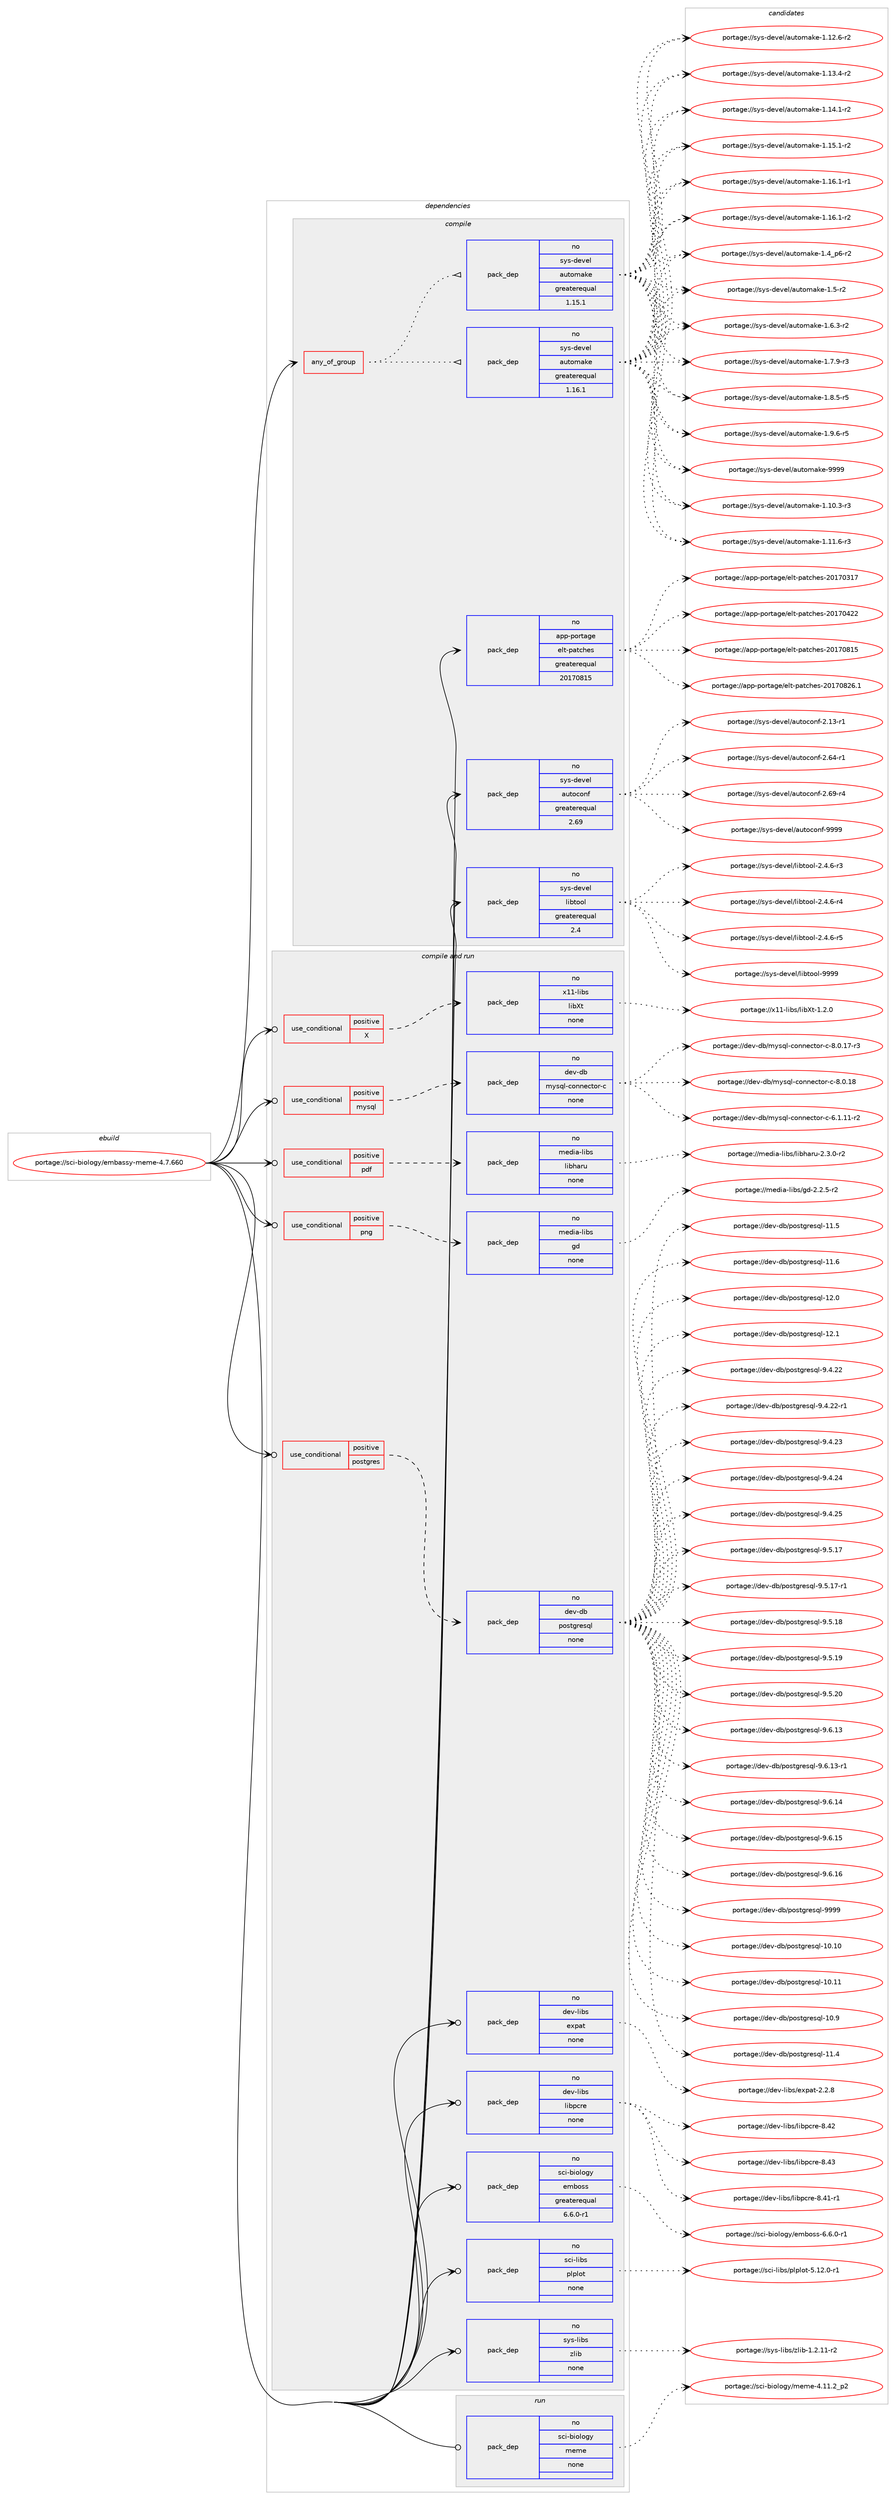 digraph prolog {

# *************
# Graph options
# *************

newrank=true;
concentrate=true;
compound=true;
graph [rankdir=LR,fontname=Helvetica,fontsize=10,ranksep=1.5];#, ranksep=2.5, nodesep=0.2];
edge  [arrowhead=vee];
node  [fontname=Helvetica,fontsize=10];

# **********
# The ebuild
# **********

subgraph cluster_leftcol {
color=gray;
rank=same;
label=<<i>ebuild</i>>;
id [label="portage://sci-biology/embassy-meme-4.7.660", color=red, width=4, href="../sci-biology/embassy-meme-4.7.660.svg"];
}

# ****************
# The dependencies
# ****************

subgraph cluster_midcol {
color=gray;
label=<<i>dependencies</i>>;
subgraph cluster_compile {
fillcolor="#eeeeee";
style=filled;
label=<<i>compile</i>>;
subgraph any6259 {
dependency383169 [label=<<TABLE BORDER="0" CELLBORDER="1" CELLSPACING="0" CELLPADDING="4"><TR><TD CELLPADDING="10">any_of_group</TD></TR></TABLE>>, shape=none, color=red];subgraph pack281515 {
dependency383170 [label=<<TABLE BORDER="0" CELLBORDER="1" CELLSPACING="0" CELLPADDING="4" WIDTH="220"><TR><TD ROWSPAN="6" CELLPADDING="30">pack_dep</TD></TR><TR><TD WIDTH="110">no</TD></TR><TR><TD>sys-devel</TD></TR><TR><TD>automake</TD></TR><TR><TD>greaterequal</TD></TR><TR><TD>1.16.1</TD></TR></TABLE>>, shape=none, color=blue];
}
dependency383169:e -> dependency383170:w [weight=20,style="dotted",arrowhead="oinv"];
subgraph pack281516 {
dependency383171 [label=<<TABLE BORDER="0" CELLBORDER="1" CELLSPACING="0" CELLPADDING="4" WIDTH="220"><TR><TD ROWSPAN="6" CELLPADDING="30">pack_dep</TD></TR><TR><TD WIDTH="110">no</TD></TR><TR><TD>sys-devel</TD></TR><TR><TD>automake</TD></TR><TR><TD>greaterequal</TD></TR><TR><TD>1.15.1</TD></TR></TABLE>>, shape=none, color=blue];
}
dependency383169:e -> dependency383171:w [weight=20,style="dotted",arrowhead="oinv"];
}
id:e -> dependency383169:w [weight=20,style="solid",arrowhead="vee"];
subgraph pack281517 {
dependency383172 [label=<<TABLE BORDER="0" CELLBORDER="1" CELLSPACING="0" CELLPADDING="4" WIDTH="220"><TR><TD ROWSPAN="6" CELLPADDING="30">pack_dep</TD></TR><TR><TD WIDTH="110">no</TD></TR><TR><TD>app-portage</TD></TR><TR><TD>elt-patches</TD></TR><TR><TD>greaterequal</TD></TR><TR><TD>20170815</TD></TR></TABLE>>, shape=none, color=blue];
}
id:e -> dependency383172:w [weight=20,style="solid",arrowhead="vee"];
subgraph pack281518 {
dependency383173 [label=<<TABLE BORDER="0" CELLBORDER="1" CELLSPACING="0" CELLPADDING="4" WIDTH="220"><TR><TD ROWSPAN="6" CELLPADDING="30">pack_dep</TD></TR><TR><TD WIDTH="110">no</TD></TR><TR><TD>sys-devel</TD></TR><TR><TD>autoconf</TD></TR><TR><TD>greaterequal</TD></TR><TR><TD>2.69</TD></TR></TABLE>>, shape=none, color=blue];
}
id:e -> dependency383173:w [weight=20,style="solid",arrowhead="vee"];
subgraph pack281519 {
dependency383174 [label=<<TABLE BORDER="0" CELLBORDER="1" CELLSPACING="0" CELLPADDING="4" WIDTH="220"><TR><TD ROWSPAN="6" CELLPADDING="30">pack_dep</TD></TR><TR><TD WIDTH="110">no</TD></TR><TR><TD>sys-devel</TD></TR><TR><TD>libtool</TD></TR><TR><TD>greaterequal</TD></TR><TR><TD>2.4</TD></TR></TABLE>>, shape=none, color=blue];
}
id:e -> dependency383174:w [weight=20,style="solid",arrowhead="vee"];
}
subgraph cluster_compileandrun {
fillcolor="#eeeeee";
style=filled;
label=<<i>compile and run</i>>;
subgraph cond95197 {
dependency383175 [label=<<TABLE BORDER="0" CELLBORDER="1" CELLSPACING="0" CELLPADDING="4"><TR><TD ROWSPAN="3" CELLPADDING="10">use_conditional</TD></TR><TR><TD>positive</TD></TR><TR><TD>X</TD></TR></TABLE>>, shape=none, color=red];
subgraph pack281520 {
dependency383176 [label=<<TABLE BORDER="0" CELLBORDER="1" CELLSPACING="0" CELLPADDING="4" WIDTH="220"><TR><TD ROWSPAN="6" CELLPADDING="30">pack_dep</TD></TR><TR><TD WIDTH="110">no</TD></TR><TR><TD>x11-libs</TD></TR><TR><TD>libXt</TD></TR><TR><TD>none</TD></TR><TR><TD></TD></TR></TABLE>>, shape=none, color=blue];
}
dependency383175:e -> dependency383176:w [weight=20,style="dashed",arrowhead="vee"];
}
id:e -> dependency383175:w [weight=20,style="solid",arrowhead="odotvee"];
subgraph cond95198 {
dependency383177 [label=<<TABLE BORDER="0" CELLBORDER="1" CELLSPACING="0" CELLPADDING="4"><TR><TD ROWSPAN="3" CELLPADDING="10">use_conditional</TD></TR><TR><TD>positive</TD></TR><TR><TD>mysql</TD></TR></TABLE>>, shape=none, color=red];
subgraph pack281521 {
dependency383178 [label=<<TABLE BORDER="0" CELLBORDER="1" CELLSPACING="0" CELLPADDING="4" WIDTH="220"><TR><TD ROWSPAN="6" CELLPADDING="30">pack_dep</TD></TR><TR><TD WIDTH="110">no</TD></TR><TR><TD>dev-db</TD></TR><TR><TD>mysql-connector-c</TD></TR><TR><TD>none</TD></TR><TR><TD></TD></TR></TABLE>>, shape=none, color=blue];
}
dependency383177:e -> dependency383178:w [weight=20,style="dashed",arrowhead="vee"];
}
id:e -> dependency383177:w [weight=20,style="solid",arrowhead="odotvee"];
subgraph cond95199 {
dependency383179 [label=<<TABLE BORDER="0" CELLBORDER="1" CELLSPACING="0" CELLPADDING="4"><TR><TD ROWSPAN="3" CELLPADDING="10">use_conditional</TD></TR><TR><TD>positive</TD></TR><TR><TD>pdf</TD></TR></TABLE>>, shape=none, color=red];
subgraph pack281522 {
dependency383180 [label=<<TABLE BORDER="0" CELLBORDER="1" CELLSPACING="0" CELLPADDING="4" WIDTH="220"><TR><TD ROWSPAN="6" CELLPADDING="30">pack_dep</TD></TR><TR><TD WIDTH="110">no</TD></TR><TR><TD>media-libs</TD></TR><TR><TD>libharu</TD></TR><TR><TD>none</TD></TR><TR><TD></TD></TR></TABLE>>, shape=none, color=blue];
}
dependency383179:e -> dependency383180:w [weight=20,style="dashed",arrowhead="vee"];
}
id:e -> dependency383179:w [weight=20,style="solid",arrowhead="odotvee"];
subgraph cond95200 {
dependency383181 [label=<<TABLE BORDER="0" CELLBORDER="1" CELLSPACING="0" CELLPADDING="4"><TR><TD ROWSPAN="3" CELLPADDING="10">use_conditional</TD></TR><TR><TD>positive</TD></TR><TR><TD>png</TD></TR></TABLE>>, shape=none, color=red];
subgraph pack281523 {
dependency383182 [label=<<TABLE BORDER="0" CELLBORDER="1" CELLSPACING="0" CELLPADDING="4" WIDTH="220"><TR><TD ROWSPAN="6" CELLPADDING="30">pack_dep</TD></TR><TR><TD WIDTH="110">no</TD></TR><TR><TD>media-libs</TD></TR><TR><TD>gd</TD></TR><TR><TD>none</TD></TR><TR><TD></TD></TR></TABLE>>, shape=none, color=blue];
}
dependency383181:e -> dependency383182:w [weight=20,style="dashed",arrowhead="vee"];
}
id:e -> dependency383181:w [weight=20,style="solid",arrowhead="odotvee"];
subgraph cond95201 {
dependency383183 [label=<<TABLE BORDER="0" CELLBORDER="1" CELLSPACING="0" CELLPADDING="4"><TR><TD ROWSPAN="3" CELLPADDING="10">use_conditional</TD></TR><TR><TD>positive</TD></TR><TR><TD>postgres</TD></TR></TABLE>>, shape=none, color=red];
subgraph pack281524 {
dependency383184 [label=<<TABLE BORDER="0" CELLBORDER="1" CELLSPACING="0" CELLPADDING="4" WIDTH="220"><TR><TD ROWSPAN="6" CELLPADDING="30">pack_dep</TD></TR><TR><TD WIDTH="110">no</TD></TR><TR><TD>dev-db</TD></TR><TR><TD>postgresql</TD></TR><TR><TD>none</TD></TR><TR><TD></TD></TR></TABLE>>, shape=none, color=blue];
}
dependency383183:e -> dependency383184:w [weight=20,style="dashed",arrowhead="vee"];
}
id:e -> dependency383183:w [weight=20,style="solid",arrowhead="odotvee"];
subgraph pack281525 {
dependency383185 [label=<<TABLE BORDER="0" CELLBORDER="1" CELLSPACING="0" CELLPADDING="4" WIDTH="220"><TR><TD ROWSPAN="6" CELLPADDING="30">pack_dep</TD></TR><TR><TD WIDTH="110">no</TD></TR><TR><TD>dev-libs</TD></TR><TR><TD>expat</TD></TR><TR><TD>none</TD></TR><TR><TD></TD></TR></TABLE>>, shape=none, color=blue];
}
id:e -> dependency383185:w [weight=20,style="solid",arrowhead="odotvee"];
subgraph pack281526 {
dependency383186 [label=<<TABLE BORDER="0" CELLBORDER="1" CELLSPACING="0" CELLPADDING="4" WIDTH="220"><TR><TD ROWSPAN="6" CELLPADDING="30">pack_dep</TD></TR><TR><TD WIDTH="110">no</TD></TR><TR><TD>dev-libs</TD></TR><TR><TD>libpcre</TD></TR><TR><TD>none</TD></TR><TR><TD></TD></TR></TABLE>>, shape=none, color=blue];
}
id:e -> dependency383186:w [weight=20,style="solid",arrowhead="odotvee"];
subgraph pack281527 {
dependency383187 [label=<<TABLE BORDER="0" CELLBORDER="1" CELLSPACING="0" CELLPADDING="4" WIDTH="220"><TR><TD ROWSPAN="6" CELLPADDING="30">pack_dep</TD></TR><TR><TD WIDTH="110">no</TD></TR><TR><TD>sci-biology</TD></TR><TR><TD>emboss</TD></TR><TR><TD>greaterequal</TD></TR><TR><TD>6.6.0-r1</TD></TR></TABLE>>, shape=none, color=blue];
}
id:e -> dependency383187:w [weight=20,style="solid",arrowhead="odotvee"];
subgraph pack281528 {
dependency383188 [label=<<TABLE BORDER="0" CELLBORDER="1" CELLSPACING="0" CELLPADDING="4" WIDTH="220"><TR><TD ROWSPAN="6" CELLPADDING="30">pack_dep</TD></TR><TR><TD WIDTH="110">no</TD></TR><TR><TD>sci-libs</TD></TR><TR><TD>plplot</TD></TR><TR><TD>none</TD></TR><TR><TD></TD></TR></TABLE>>, shape=none, color=blue];
}
id:e -> dependency383188:w [weight=20,style="solid",arrowhead="odotvee"];
subgraph pack281529 {
dependency383189 [label=<<TABLE BORDER="0" CELLBORDER="1" CELLSPACING="0" CELLPADDING="4" WIDTH="220"><TR><TD ROWSPAN="6" CELLPADDING="30">pack_dep</TD></TR><TR><TD WIDTH="110">no</TD></TR><TR><TD>sys-libs</TD></TR><TR><TD>zlib</TD></TR><TR><TD>none</TD></TR><TR><TD></TD></TR></TABLE>>, shape=none, color=blue];
}
id:e -> dependency383189:w [weight=20,style="solid",arrowhead="odotvee"];
}
subgraph cluster_run {
fillcolor="#eeeeee";
style=filled;
label=<<i>run</i>>;
subgraph pack281530 {
dependency383190 [label=<<TABLE BORDER="0" CELLBORDER="1" CELLSPACING="0" CELLPADDING="4" WIDTH="220"><TR><TD ROWSPAN="6" CELLPADDING="30">pack_dep</TD></TR><TR><TD WIDTH="110">no</TD></TR><TR><TD>sci-biology</TD></TR><TR><TD>meme</TD></TR><TR><TD>none</TD></TR><TR><TD></TD></TR></TABLE>>, shape=none, color=blue];
}
id:e -> dependency383190:w [weight=20,style="solid",arrowhead="odot"];
}
}

# **************
# The candidates
# **************

subgraph cluster_choices {
rank=same;
color=gray;
label=<<i>candidates</i>>;

subgraph choice281515 {
color=black;
nodesep=1;
choiceportage11512111545100101118101108479711711611110997107101454946494846514511451 [label="portage://sys-devel/automake-1.10.3-r3", color=red, width=4,href="../sys-devel/automake-1.10.3-r3.svg"];
choiceportage11512111545100101118101108479711711611110997107101454946494946544511451 [label="portage://sys-devel/automake-1.11.6-r3", color=red, width=4,href="../sys-devel/automake-1.11.6-r3.svg"];
choiceportage11512111545100101118101108479711711611110997107101454946495046544511450 [label="portage://sys-devel/automake-1.12.6-r2", color=red, width=4,href="../sys-devel/automake-1.12.6-r2.svg"];
choiceportage11512111545100101118101108479711711611110997107101454946495146524511450 [label="portage://sys-devel/automake-1.13.4-r2", color=red, width=4,href="../sys-devel/automake-1.13.4-r2.svg"];
choiceportage11512111545100101118101108479711711611110997107101454946495246494511450 [label="portage://sys-devel/automake-1.14.1-r2", color=red, width=4,href="../sys-devel/automake-1.14.1-r2.svg"];
choiceportage11512111545100101118101108479711711611110997107101454946495346494511450 [label="portage://sys-devel/automake-1.15.1-r2", color=red, width=4,href="../sys-devel/automake-1.15.1-r2.svg"];
choiceportage11512111545100101118101108479711711611110997107101454946495446494511449 [label="portage://sys-devel/automake-1.16.1-r1", color=red, width=4,href="../sys-devel/automake-1.16.1-r1.svg"];
choiceportage11512111545100101118101108479711711611110997107101454946495446494511450 [label="portage://sys-devel/automake-1.16.1-r2", color=red, width=4,href="../sys-devel/automake-1.16.1-r2.svg"];
choiceportage115121115451001011181011084797117116111109971071014549465295112544511450 [label="portage://sys-devel/automake-1.4_p6-r2", color=red, width=4,href="../sys-devel/automake-1.4_p6-r2.svg"];
choiceportage11512111545100101118101108479711711611110997107101454946534511450 [label="portage://sys-devel/automake-1.5-r2", color=red, width=4,href="../sys-devel/automake-1.5-r2.svg"];
choiceportage115121115451001011181011084797117116111109971071014549465446514511450 [label="portage://sys-devel/automake-1.6.3-r2", color=red, width=4,href="../sys-devel/automake-1.6.3-r2.svg"];
choiceportage115121115451001011181011084797117116111109971071014549465546574511451 [label="portage://sys-devel/automake-1.7.9-r3", color=red, width=4,href="../sys-devel/automake-1.7.9-r3.svg"];
choiceportage115121115451001011181011084797117116111109971071014549465646534511453 [label="portage://sys-devel/automake-1.8.5-r5", color=red, width=4,href="../sys-devel/automake-1.8.5-r5.svg"];
choiceportage115121115451001011181011084797117116111109971071014549465746544511453 [label="portage://sys-devel/automake-1.9.6-r5", color=red, width=4,href="../sys-devel/automake-1.9.6-r5.svg"];
choiceportage115121115451001011181011084797117116111109971071014557575757 [label="portage://sys-devel/automake-9999", color=red, width=4,href="../sys-devel/automake-9999.svg"];
dependency383170:e -> choiceportage11512111545100101118101108479711711611110997107101454946494846514511451:w [style=dotted,weight="100"];
dependency383170:e -> choiceportage11512111545100101118101108479711711611110997107101454946494946544511451:w [style=dotted,weight="100"];
dependency383170:e -> choiceportage11512111545100101118101108479711711611110997107101454946495046544511450:w [style=dotted,weight="100"];
dependency383170:e -> choiceportage11512111545100101118101108479711711611110997107101454946495146524511450:w [style=dotted,weight="100"];
dependency383170:e -> choiceportage11512111545100101118101108479711711611110997107101454946495246494511450:w [style=dotted,weight="100"];
dependency383170:e -> choiceportage11512111545100101118101108479711711611110997107101454946495346494511450:w [style=dotted,weight="100"];
dependency383170:e -> choiceportage11512111545100101118101108479711711611110997107101454946495446494511449:w [style=dotted,weight="100"];
dependency383170:e -> choiceportage11512111545100101118101108479711711611110997107101454946495446494511450:w [style=dotted,weight="100"];
dependency383170:e -> choiceportage115121115451001011181011084797117116111109971071014549465295112544511450:w [style=dotted,weight="100"];
dependency383170:e -> choiceportage11512111545100101118101108479711711611110997107101454946534511450:w [style=dotted,weight="100"];
dependency383170:e -> choiceportage115121115451001011181011084797117116111109971071014549465446514511450:w [style=dotted,weight="100"];
dependency383170:e -> choiceportage115121115451001011181011084797117116111109971071014549465546574511451:w [style=dotted,weight="100"];
dependency383170:e -> choiceportage115121115451001011181011084797117116111109971071014549465646534511453:w [style=dotted,weight="100"];
dependency383170:e -> choiceportage115121115451001011181011084797117116111109971071014549465746544511453:w [style=dotted,weight="100"];
dependency383170:e -> choiceportage115121115451001011181011084797117116111109971071014557575757:w [style=dotted,weight="100"];
}
subgraph choice281516 {
color=black;
nodesep=1;
choiceportage11512111545100101118101108479711711611110997107101454946494846514511451 [label="portage://sys-devel/automake-1.10.3-r3", color=red, width=4,href="../sys-devel/automake-1.10.3-r3.svg"];
choiceportage11512111545100101118101108479711711611110997107101454946494946544511451 [label="portage://sys-devel/automake-1.11.6-r3", color=red, width=4,href="../sys-devel/automake-1.11.6-r3.svg"];
choiceportage11512111545100101118101108479711711611110997107101454946495046544511450 [label="portage://sys-devel/automake-1.12.6-r2", color=red, width=4,href="../sys-devel/automake-1.12.6-r2.svg"];
choiceportage11512111545100101118101108479711711611110997107101454946495146524511450 [label="portage://sys-devel/automake-1.13.4-r2", color=red, width=4,href="../sys-devel/automake-1.13.4-r2.svg"];
choiceportage11512111545100101118101108479711711611110997107101454946495246494511450 [label="portage://sys-devel/automake-1.14.1-r2", color=red, width=4,href="../sys-devel/automake-1.14.1-r2.svg"];
choiceportage11512111545100101118101108479711711611110997107101454946495346494511450 [label="portage://sys-devel/automake-1.15.1-r2", color=red, width=4,href="../sys-devel/automake-1.15.1-r2.svg"];
choiceportage11512111545100101118101108479711711611110997107101454946495446494511449 [label="portage://sys-devel/automake-1.16.1-r1", color=red, width=4,href="../sys-devel/automake-1.16.1-r1.svg"];
choiceportage11512111545100101118101108479711711611110997107101454946495446494511450 [label="portage://sys-devel/automake-1.16.1-r2", color=red, width=4,href="../sys-devel/automake-1.16.1-r2.svg"];
choiceportage115121115451001011181011084797117116111109971071014549465295112544511450 [label="portage://sys-devel/automake-1.4_p6-r2", color=red, width=4,href="../sys-devel/automake-1.4_p6-r2.svg"];
choiceportage11512111545100101118101108479711711611110997107101454946534511450 [label="portage://sys-devel/automake-1.5-r2", color=red, width=4,href="../sys-devel/automake-1.5-r2.svg"];
choiceportage115121115451001011181011084797117116111109971071014549465446514511450 [label="portage://sys-devel/automake-1.6.3-r2", color=red, width=4,href="../sys-devel/automake-1.6.3-r2.svg"];
choiceportage115121115451001011181011084797117116111109971071014549465546574511451 [label="portage://sys-devel/automake-1.7.9-r3", color=red, width=4,href="../sys-devel/automake-1.7.9-r3.svg"];
choiceportage115121115451001011181011084797117116111109971071014549465646534511453 [label="portage://sys-devel/automake-1.8.5-r5", color=red, width=4,href="../sys-devel/automake-1.8.5-r5.svg"];
choiceportage115121115451001011181011084797117116111109971071014549465746544511453 [label="portage://sys-devel/automake-1.9.6-r5", color=red, width=4,href="../sys-devel/automake-1.9.6-r5.svg"];
choiceportage115121115451001011181011084797117116111109971071014557575757 [label="portage://sys-devel/automake-9999", color=red, width=4,href="../sys-devel/automake-9999.svg"];
dependency383171:e -> choiceportage11512111545100101118101108479711711611110997107101454946494846514511451:w [style=dotted,weight="100"];
dependency383171:e -> choiceportage11512111545100101118101108479711711611110997107101454946494946544511451:w [style=dotted,weight="100"];
dependency383171:e -> choiceportage11512111545100101118101108479711711611110997107101454946495046544511450:w [style=dotted,weight="100"];
dependency383171:e -> choiceportage11512111545100101118101108479711711611110997107101454946495146524511450:w [style=dotted,weight="100"];
dependency383171:e -> choiceportage11512111545100101118101108479711711611110997107101454946495246494511450:w [style=dotted,weight="100"];
dependency383171:e -> choiceportage11512111545100101118101108479711711611110997107101454946495346494511450:w [style=dotted,weight="100"];
dependency383171:e -> choiceportage11512111545100101118101108479711711611110997107101454946495446494511449:w [style=dotted,weight="100"];
dependency383171:e -> choiceportage11512111545100101118101108479711711611110997107101454946495446494511450:w [style=dotted,weight="100"];
dependency383171:e -> choiceportage115121115451001011181011084797117116111109971071014549465295112544511450:w [style=dotted,weight="100"];
dependency383171:e -> choiceportage11512111545100101118101108479711711611110997107101454946534511450:w [style=dotted,weight="100"];
dependency383171:e -> choiceportage115121115451001011181011084797117116111109971071014549465446514511450:w [style=dotted,weight="100"];
dependency383171:e -> choiceportage115121115451001011181011084797117116111109971071014549465546574511451:w [style=dotted,weight="100"];
dependency383171:e -> choiceportage115121115451001011181011084797117116111109971071014549465646534511453:w [style=dotted,weight="100"];
dependency383171:e -> choiceportage115121115451001011181011084797117116111109971071014549465746544511453:w [style=dotted,weight="100"];
dependency383171:e -> choiceportage115121115451001011181011084797117116111109971071014557575757:w [style=dotted,weight="100"];
}
subgraph choice281517 {
color=black;
nodesep=1;
choiceportage97112112451121111141169710310147101108116451129711699104101115455048495548514955 [label="portage://app-portage/elt-patches-20170317", color=red, width=4,href="../app-portage/elt-patches-20170317.svg"];
choiceportage97112112451121111141169710310147101108116451129711699104101115455048495548525050 [label="portage://app-portage/elt-patches-20170422", color=red, width=4,href="../app-portage/elt-patches-20170422.svg"];
choiceportage97112112451121111141169710310147101108116451129711699104101115455048495548564953 [label="portage://app-portage/elt-patches-20170815", color=red, width=4,href="../app-portage/elt-patches-20170815.svg"];
choiceportage971121124511211111411697103101471011081164511297116991041011154550484955485650544649 [label="portage://app-portage/elt-patches-20170826.1", color=red, width=4,href="../app-portage/elt-patches-20170826.1.svg"];
dependency383172:e -> choiceportage97112112451121111141169710310147101108116451129711699104101115455048495548514955:w [style=dotted,weight="100"];
dependency383172:e -> choiceportage97112112451121111141169710310147101108116451129711699104101115455048495548525050:w [style=dotted,weight="100"];
dependency383172:e -> choiceportage97112112451121111141169710310147101108116451129711699104101115455048495548564953:w [style=dotted,weight="100"];
dependency383172:e -> choiceportage971121124511211111411697103101471011081164511297116991041011154550484955485650544649:w [style=dotted,weight="100"];
}
subgraph choice281518 {
color=black;
nodesep=1;
choiceportage1151211154510010111810110847971171161119911111010245504649514511449 [label="portage://sys-devel/autoconf-2.13-r1", color=red, width=4,href="../sys-devel/autoconf-2.13-r1.svg"];
choiceportage1151211154510010111810110847971171161119911111010245504654524511449 [label="portage://sys-devel/autoconf-2.64-r1", color=red, width=4,href="../sys-devel/autoconf-2.64-r1.svg"];
choiceportage1151211154510010111810110847971171161119911111010245504654574511452 [label="portage://sys-devel/autoconf-2.69-r4", color=red, width=4,href="../sys-devel/autoconf-2.69-r4.svg"];
choiceportage115121115451001011181011084797117116111991111101024557575757 [label="portage://sys-devel/autoconf-9999", color=red, width=4,href="../sys-devel/autoconf-9999.svg"];
dependency383173:e -> choiceportage1151211154510010111810110847971171161119911111010245504649514511449:w [style=dotted,weight="100"];
dependency383173:e -> choiceportage1151211154510010111810110847971171161119911111010245504654524511449:w [style=dotted,weight="100"];
dependency383173:e -> choiceportage1151211154510010111810110847971171161119911111010245504654574511452:w [style=dotted,weight="100"];
dependency383173:e -> choiceportage115121115451001011181011084797117116111991111101024557575757:w [style=dotted,weight="100"];
}
subgraph choice281519 {
color=black;
nodesep=1;
choiceportage1151211154510010111810110847108105981161111111084550465246544511451 [label="portage://sys-devel/libtool-2.4.6-r3", color=red, width=4,href="../sys-devel/libtool-2.4.6-r3.svg"];
choiceportage1151211154510010111810110847108105981161111111084550465246544511452 [label="portage://sys-devel/libtool-2.4.6-r4", color=red, width=4,href="../sys-devel/libtool-2.4.6-r4.svg"];
choiceportage1151211154510010111810110847108105981161111111084550465246544511453 [label="portage://sys-devel/libtool-2.4.6-r5", color=red, width=4,href="../sys-devel/libtool-2.4.6-r5.svg"];
choiceportage1151211154510010111810110847108105981161111111084557575757 [label="portage://sys-devel/libtool-9999", color=red, width=4,href="../sys-devel/libtool-9999.svg"];
dependency383174:e -> choiceportage1151211154510010111810110847108105981161111111084550465246544511451:w [style=dotted,weight="100"];
dependency383174:e -> choiceportage1151211154510010111810110847108105981161111111084550465246544511452:w [style=dotted,weight="100"];
dependency383174:e -> choiceportage1151211154510010111810110847108105981161111111084550465246544511453:w [style=dotted,weight="100"];
dependency383174:e -> choiceportage1151211154510010111810110847108105981161111111084557575757:w [style=dotted,weight="100"];
}
subgraph choice281520 {
color=black;
nodesep=1;
choiceportage12049494510810598115471081059888116454946504648 [label="portage://x11-libs/libXt-1.2.0", color=red, width=4,href="../x11-libs/libXt-1.2.0.svg"];
dependency383176:e -> choiceportage12049494510810598115471081059888116454946504648:w [style=dotted,weight="100"];
}
subgraph choice281521 {
color=black;
nodesep=1;
choiceportage1001011184510098471091211151131084599111110110101991161111144599455446494649494511450 [label="portage://dev-db/mysql-connector-c-6.1.11-r2", color=red, width=4,href="../dev-db/mysql-connector-c-6.1.11-r2.svg"];
choiceportage1001011184510098471091211151131084599111110110101991161111144599455646484649554511451 [label="portage://dev-db/mysql-connector-c-8.0.17-r3", color=red, width=4,href="../dev-db/mysql-connector-c-8.0.17-r3.svg"];
choiceportage100101118451009847109121115113108459911111011010199116111114459945564648464956 [label="portage://dev-db/mysql-connector-c-8.0.18", color=red, width=4,href="../dev-db/mysql-connector-c-8.0.18.svg"];
dependency383178:e -> choiceportage1001011184510098471091211151131084599111110110101991161111144599455446494649494511450:w [style=dotted,weight="100"];
dependency383178:e -> choiceportage1001011184510098471091211151131084599111110110101991161111144599455646484649554511451:w [style=dotted,weight="100"];
dependency383178:e -> choiceportage100101118451009847109121115113108459911111011010199116111114459945564648464956:w [style=dotted,weight="100"];
}
subgraph choice281522 {
color=black;
nodesep=1;
choiceportage1091011001059745108105981154710810598104971141174550465146484511450 [label="portage://media-libs/libharu-2.3.0-r2", color=red, width=4,href="../media-libs/libharu-2.3.0-r2.svg"];
dependency383180:e -> choiceportage1091011001059745108105981154710810598104971141174550465146484511450:w [style=dotted,weight="100"];
}
subgraph choice281523 {
color=black;
nodesep=1;
choiceportage109101100105974510810598115471031004550465046534511450 [label="portage://media-libs/gd-2.2.5-r2", color=red, width=4,href="../media-libs/gd-2.2.5-r2.svg"];
dependency383182:e -> choiceportage109101100105974510810598115471031004550465046534511450:w [style=dotted,weight="100"];
}
subgraph choice281524 {
color=black;
nodesep=1;
choiceportage100101118451009847112111115116103114101115113108454948464948 [label="portage://dev-db/postgresql-10.10", color=red, width=4,href="../dev-db/postgresql-10.10.svg"];
choiceportage100101118451009847112111115116103114101115113108454948464949 [label="portage://dev-db/postgresql-10.11", color=red, width=4,href="../dev-db/postgresql-10.11.svg"];
choiceportage1001011184510098471121111151161031141011151131084549484657 [label="portage://dev-db/postgresql-10.9", color=red, width=4,href="../dev-db/postgresql-10.9.svg"];
choiceportage1001011184510098471121111151161031141011151131084549494652 [label="portage://dev-db/postgresql-11.4", color=red, width=4,href="../dev-db/postgresql-11.4.svg"];
choiceportage1001011184510098471121111151161031141011151131084549494653 [label="portage://dev-db/postgresql-11.5", color=red, width=4,href="../dev-db/postgresql-11.5.svg"];
choiceportage1001011184510098471121111151161031141011151131084549494654 [label="portage://dev-db/postgresql-11.6", color=red, width=4,href="../dev-db/postgresql-11.6.svg"];
choiceportage1001011184510098471121111151161031141011151131084549504648 [label="portage://dev-db/postgresql-12.0", color=red, width=4,href="../dev-db/postgresql-12.0.svg"];
choiceportage1001011184510098471121111151161031141011151131084549504649 [label="portage://dev-db/postgresql-12.1", color=red, width=4,href="../dev-db/postgresql-12.1.svg"];
choiceportage10010111845100984711211111511610311410111511310845574652465050 [label="portage://dev-db/postgresql-9.4.22", color=red, width=4,href="../dev-db/postgresql-9.4.22.svg"];
choiceportage100101118451009847112111115116103114101115113108455746524650504511449 [label="portage://dev-db/postgresql-9.4.22-r1", color=red, width=4,href="../dev-db/postgresql-9.4.22-r1.svg"];
choiceportage10010111845100984711211111511610311410111511310845574652465051 [label="portage://dev-db/postgresql-9.4.23", color=red, width=4,href="../dev-db/postgresql-9.4.23.svg"];
choiceportage10010111845100984711211111511610311410111511310845574652465052 [label="portage://dev-db/postgresql-9.4.24", color=red, width=4,href="../dev-db/postgresql-9.4.24.svg"];
choiceportage10010111845100984711211111511610311410111511310845574652465053 [label="portage://dev-db/postgresql-9.4.25", color=red, width=4,href="../dev-db/postgresql-9.4.25.svg"];
choiceportage10010111845100984711211111511610311410111511310845574653464955 [label="portage://dev-db/postgresql-9.5.17", color=red, width=4,href="../dev-db/postgresql-9.5.17.svg"];
choiceportage100101118451009847112111115116103114101115113108455746534649554511449 [label="portage://dev-db/postgresql-9.5.17-r1", color=red, width=4,href="../dev-db/postgresql-9.5.17-r1.svg"];
choiceportage10010111845100984711211111511610311410111511310845574653464956 [label="portage://dev-db/postgresql-9.5.18", color=red, width=4,href="../dev-db/postgresql-9.5.18.svg"];
choiceportage10010111845100984711211111511610311410111511310845574653464957 [label="portage://dev-db/postgresql-9.5.19", color=red, width=4,href="../dev-db/postgresql-9.5.19.svg"];
choiceportage10010111845100984711211111511610311410111511310845574653465048 [label="portage://dev-db/postgresql-9.5.20", color=red, width=4,href="../dev-db/postgresql-9.5.20.svg"];
choiceportage10010111845100984711211111511610311410111511310845574654464951 [label="portage://dev-db/postgresql-9.6.13", color=red, width=4,href="../dev-db/postgresql-9.6.13.svg"];
choiceportage100101118451009847112111115116103114101115113108455746544649514511449 [label="portage://dev-db/postgresql-9.6.13-r1", color=red, width=4,href="../dev-db/postgresql-9.6.13-r1.svg"];
choiceportage10010111845100984711211111511610311410111511310845574654464952 [label="portage://dev-db/postgresql-9.6.14", color=red, width=4,href="../dev-db/postgresql-9.6.14.svg"];
choiceportage10010111845100984711211111511610311410111511310845574654464953 [label="portage://dev-db/postgresql-9.6.15", color=red, width=4,href="../dev-db/postgresql-9.6.15.svg"];
choiceportage10010111845100984711211111511610311410111511310845574654464954 [label="portage://dev-db/postgresql-9.6.16", color=red, width=4,href="../dev-db/postgresql-9.6.16.svg"];
choiceportage1001011184510098471121111151161031141011151131084557575757 [label="portage://dev-db/postgresql-9999", color=red, width=4,href="../dev-db/postgresql-9999.svg"];
dependency383184:e -> choiceportage100101118451009847112111115116103114101115113108454948464948:w [style=dotted,weight="100"];
dependency383184:e -> choiceportage100101118451009847112111115116103114101115113108454948464949:w [style=dotted,weight="100"];
dependency383184:e -> choiceportage1001011184510098471121111151161031141011151131084549484657:w [style=dotted,weight="100"];
dependency383184:e -> choiceportage1001011184510098471121111151161031141011151131084549494652:w [style=dotted,weight="100"];
dependency383184:e -> choiceportage1001011184510098471121111151161031141011151131084549494653:w [style=dotted,weight="100"];
dependency383184:e -> choiceportage1001011184510098471121111151161031141011151131084549494654:w [style=dotted,weight="100"];
dependency383184:e -> choiceportage1001011184510098471121111151161031141011151131084549504648:w [style=dotted,weight="100"];
dependency383184:e -> choiceportage1001011184510098471121111151161031141011151131084549504649:w [style=dotted,weight="100"];
dependency383184:e -> choiceportage10010111845100984711211111511610311410111511310845574652465050:w [style=dotted,weight="100"];
dependency383184:e -> choiceportage100101118451009847112111115116103114101115113108455746524650504511449:w [style=dotted,weight="100"];
dependency383184:e -> choiceportage10010111845100984711211111511610311410111511310845574652465051:w [style=dotted,weight="100"];
dependency383184:e -> choiceportage10010111845100984711211111511610311410111511310845574652465052:w [style=dotted,weight="100"];
dependency383184:e -> choiceportage10010111845100984711211111511610311410111511310845574652465053:w [style=dotted,weight="100"];
dependency383184:e -> choiceportage10010111845100984711211111511610311410111511310845574653464955:w [style=dotted,weight="100"];
dependency383184:e -> choiceportage100101118451009847112111115116103114101115113108455746534649554511449:w [style=dotted,weight="100"];
dependency383184:e -> choiceportage10010111845100984711211111511610311410111511310845574653464956:w [style=dotted,weight="100"];
dependency383184:e -> choiceportage10010111845100984711211111511610311410111511310845574653464957:w [style=dotted,weight="100"];
dependency383184:e -> choiceportage10010111845100984711211111511610311410111511310845574653465048:w [style=dotted,weight="100"];
dependency383184:e -> choiceportage10010111845100984711211111511610311410111511310845574654464951:w [style=dotted,weight="100"];
dependency383184:e -> choiceportage100101118451009847112111115116103114101115113108455746544649514511449:w [style=dotted,weight="100"];
dependency383184:e -> choiceportage10010111845100984711211111511610311410111511310845574654464952:w [style=dotted,weight="100"];
dependency383184:e -> choiceportage10010111845100984711211111511610311410111511310845574654464953:w [style=dotted,weight="100"];
dependency383184:e -> choiceportage10010111845100984711211111511610311410111511310845574654464954:w [style=dotted,weight="100"];
dependency383184:e -> choiceportage1001011184510098471121111151161031141011151131084557575757:w [style=dotted,weight="100"];
}
subgraph choice281525 {
color=black;
nodesep=1;
choiceportage10010111845108105981154710112011297116455046504656 [label="portage://dev-libs/expat-2.2.8", color=red, width=4,href="../dev-libs/expat-2.2.8.svg"];
dependency383185:e -> choiceportage10010111845108105981154710112011297116455046504656:w [style=dotted,weight="100"];
}
subgraph choice281526 {
color=black;
nodesep=1;
choiceportage100101118451081059811547108105981129911410145564652494511449 [label="portage://dev-libs/libpcre-8.41-r1", color=red, width=4,href="../dev-libs/libpcre-8.41-r1.svg"];
choiceportage10010111845108105981154710810598112991141014556465250 [label="portage://dev-libs/libpcre-8.42", color=red, width=4,href="../dev-libs/libpcre-8.42.svg"];
choiceportage10010111845108105981154710810598112991141014556465251 [label="portage://dev-libs/libpcre-8.43", color=red, width=4,href="../dev-libs/libpcre-8.43.svg"];
dependency383186:e -> choiceportage100101118451081059811547108105981129911410145564652494511449:w [style=dotted,weight="100"];
dependency383186:e -> choiceportage10010111845108105981154710810598112991141014556465250:w [style=dotted,weight="100"];
dependency383186:e -> choiceportage10010111845108105981154710810598112991141014556465251:w [style=dotted,weight="100"];
}
subgraph choice281527 {
color=black;
nodesep=1;
choiceportage11599105459810511110811110312147101109981111151154554465446484511449 [label="portage://sci-biology/emboss-6.6.0-r1", color=red, width=4,href="../sci-biology/emboss-6.6.0-r1.svg"];
dependency383187:e -> choiceportage11599105459810511110811110312147101109981111151154554465446484511449:w [style=dotted,weight="100"];
}
subgraph choice281528 {
color=black;
nodesep=1;
choiceportage11599105451081059811547112108112108111116455346495046484511449 [label="portage://sci-libs/plplot-5.12.0-r1", color=red, width=4,href="../sci-libs/plplot-5.12.0-r1.svg"];
dependency383188:e -> choiceportage11599105451081059811547112108112108111116455346495046484511449:w [style=dotted,weight="100"];
}
subgraph choice281529 {
color=black;
nodesep=1;
choiceportage11512111545108105981154712210810598454946504649494511450 [label="portage://sys-libs/zlib-1.2.11-r2", color=red, width=4,href="../sys-libs/zlib-1.2.11-r2.svg"];
dependency383189:e -> choiceportage11512111545108105981154712210810598454946504649494511450:w [style=dotted,weight="100"];
}
subgraph choice281530 {
color=black;
nodesep=1;
choiceportage11599105459810511110811110312147109101109101455246494946509511250 [label="portage://sci-biology/meme-4.11.2_p2", color=red, width=4,href="../sci-biology/meme-4.11.2_p2.svg"];
dependency383190:e -> choiceportage11599105459810511110811110312147109101109101455246494946509511250:w [style=dotted,weight="100"];
}
}

}
